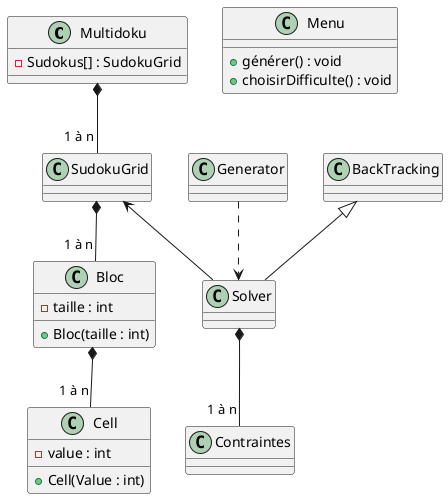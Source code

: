 @startuml
class Multidoku {
    - Sudokus[] : SudokuGrid
}
class SudokuGrid{

}

class Bloc {
    -taille : int
    + Bloc(taille : int)
}

class Cell {
    -value : int
    + Cell(Value : int)
}

class Menu {
    + générer() : void
    + choisirDifficulte() : void
}

class Solver {
}
class Contraintes {
}

class Generator {
}

Multidoku*-- "1 à n" SudokuGrid
Solver*-- "1 à n" Contraintes
SudokuGrid<--Solver
SudokuGrid*-- "1 à n" Bloc
Bloc*-- "1 à n" Cell
Generator ..> Solver
BackTracking <|-- Solver
@enduml

    # size : int
    # grid : int[][]

    + SudokuGrid(size : int)
    + {abstract} isValid(row : int, col : int, value : int) : boolean
    + {abstract} solve() : boolean
    + display() : void
    + setValue(row : int, col : int, value : int) : void
    + getValue(row : int, col : int) : int